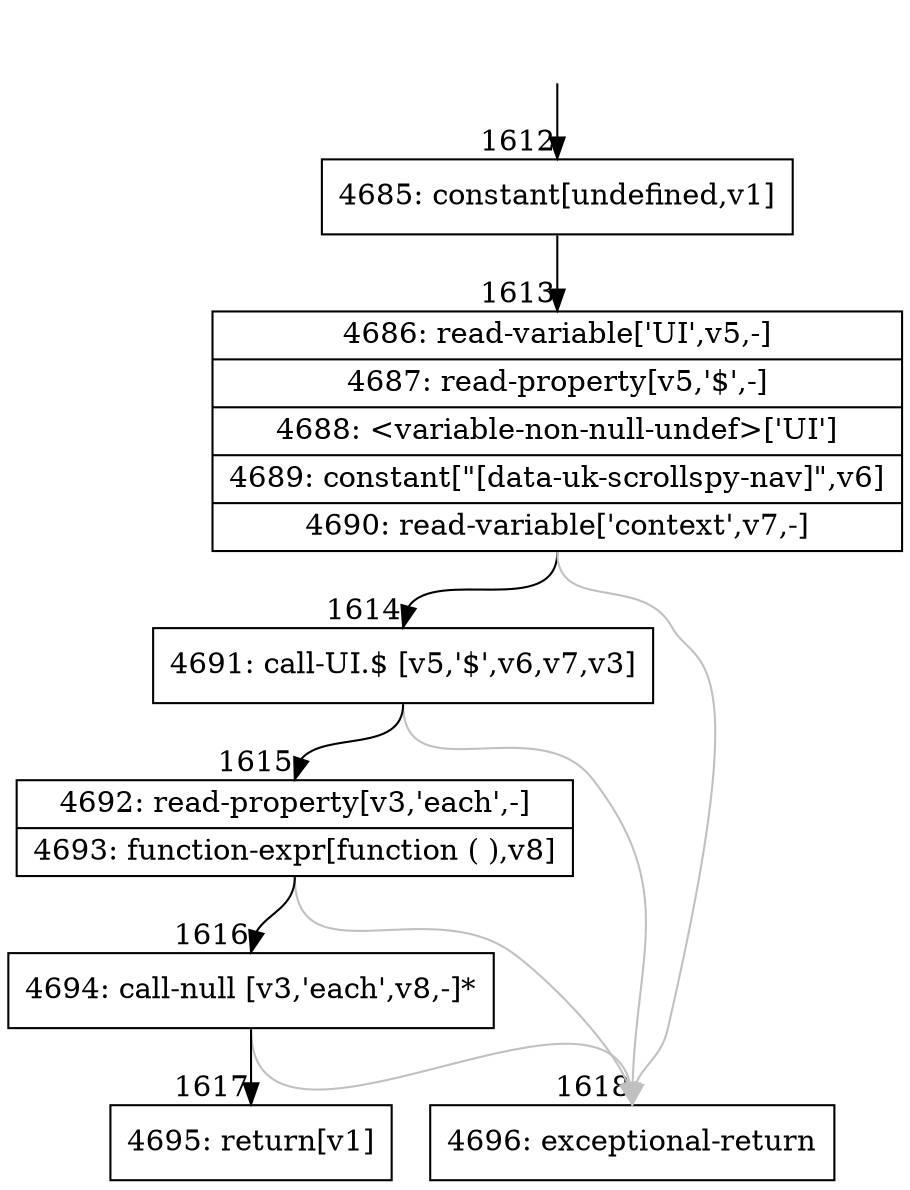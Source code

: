 digraph {
rankdir="TD"
BB_entry128[shape=none,label=""];
BB_entry128 -> BB1612 [tailport=s, headport=n, headlabel="    1612"]
BB1612 [shape=record label="{4685: constant[undefined,v1]}" ] 
BB1612 -> BB1613 [tailport=s, headport=n, headlabel="      1613"]
BB1613 [shape=record label="{4686: read-variable['UI',v5,-]|4687: read-property[v5,'$',-]|4688: \<variable-non-null-undef\>['UI']|4689: constant[\"[data-uk-scrollspy-nav]\",v6]|4690: read-variable['context',v7,-]}" ] 
BB1613 -> BB1614 [tailport=s, headport=n, headlabel="      1614"]
BB1613 -> BB1618 [tailport=s, headport=n, color=gray, headlabel="      1618"]
BB1614 [shape=record label="{4691: call-UI.$ [v5,'$',v6,v7,v3]}" ] 
BB1614 -> BB1615 [tailport=s, headport=n, headlabel="      1615"]
BB1614 -> BB1618 [tailport=s, headport=n, color=gray]
BB1615 [shape=record label="{4692: read-property[v3,'each',-]|4693: function-expr[function ( ),v8]}" ] 
BB1615 -> BB1616 [tailport=s, headport=n, headlabel="      1616"]
BB1615 -> BB1618 [tailport=s, headport=n, color=gray]
BB1616 [shape=record label="{4694: call-null [v3,'each',v8,-]*}" ] 
BB1616 -> BB1617 [tailport=s, headport=n, headlabel="      1617"]
BB1616 -> BB1618 [tailport=s, headport=n, color=gray]
BB1617 [shape=record label="{4695: return[v1]}" ] 
BB1618 [shape=record label="{4696: exceptional-return}" ] 
//#$~ 1251
}
